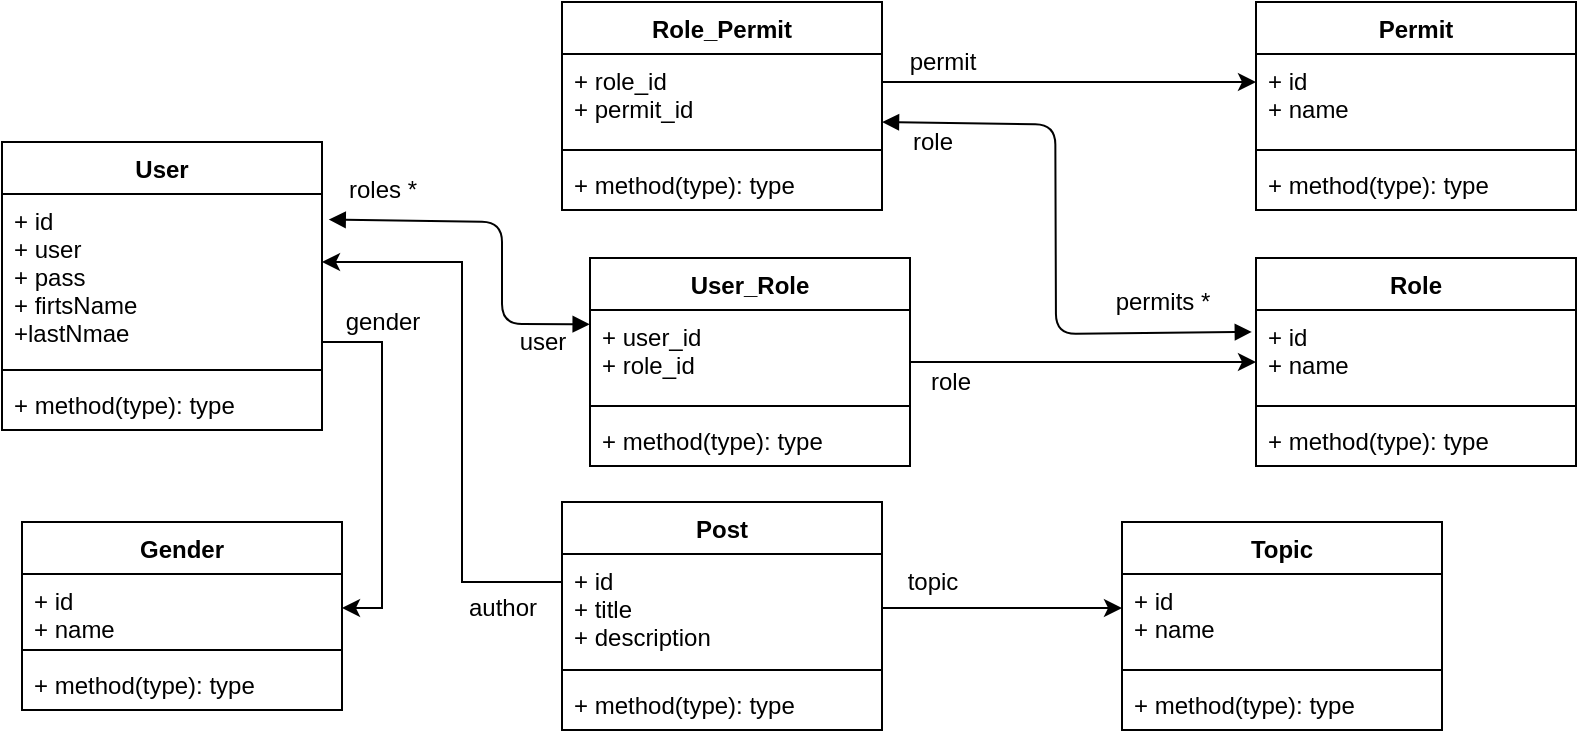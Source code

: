 <mxfile version="14.5.8" type="device"><diagram id="NLr9cFliZHsZEU5cjLhA" name="Page-1"><mxGraphModel dx="1108" dy="474" grid="1" gridSize="10" guides="1" tooltips="1" connect="1" arrows="1" fold="1" page="1" pageScale="1" pageWidth="827" pageHeight="1169" math="0" shadow="0"><root><mxCell id="0"/><mxCell id="1" parent="0"/><mxCell id="KfOzo81a2fpAFXniCLuT-42" style="edgeStyle=orthogonalEdgeStyle;rounded=0;orthogonalLoop=1;jettySize=auto;html=1;" edge="1" parent="1" source="KfOzo81a2fpAFXniCLuT-1" target="KfOzo81a2fpAFXniCLuT-13"><mxGeometry relative="1" as="geometry"><Array as="points"><mxPoint x="230" y="260"/><mxPoint x="230" y="393"/></Array></mxGeometry></mxCell><mxCell id="KfOzo81a2fpAFXniCLuT-1" value="User&#xA;" style="swimlane;fontStyle=1;align=center;verticalAlign=top;childLayout=stackLayout;horizontal=1;startSize=26;horizontalStack=0;resizeParent=1;resizeParentMax=0;resizeLast=0;collapsible=1;marginBottom=0;" vertex="1" parent="1"><mxGeometry x="40" y="160" width="160" height="144" as="geometry"/></mxCell><mxCell id="KfOzo81a2fpAFXniCLuT-2" value="+ id&#xA;+ user&#xA;+ pass&#xA;+ firtsName&#xA;+lastNmae&#xA;" style="text;strokeColor=none;fillColor=none;align=left;verticalAlign=top;spacingLeft=4;spacingRight=4;overflow=hidden;rotatable=0;points=[[0,0.5],[1,0.5]];portConstraint=eastwest;" vertex="1" parent="KfOzo81a2fpAFXniCLuT-1"><mxGeometry y="26" width="160" height="84" as="geometry"/></mxCell><mxCell id="KfOzo81a2fpAFXniCLuT-3" value="" style="line;strokeWidth=1;fillColor=none;align=left;verticalAlign=middle;spacingTop=-1;spacingLeft=3;spacingRight=3;rotatable=0;labelPosition=right;points=[];portConstraint=eastwest;" vertex="1" parent="KfOzo81a2fpAFXniCLuT-1"><mxGeometry y="110" width="160" height="8" as="geometry"/></mxCell><mxCell id="KfOzo81a2fpAFXniCLuT-4" value="+ method(type): type" style="text;strokeColor=none;fillColor=none;align=left;verticalAlign=top;spacingLeft=4;spacingRight=4;overflow=hidden;rotatable=0;points=[[0,0.5],[1,0.5]];portConstraint=eastwest;" vertex="1" parent="KfOzo81a2fpAFXniCLuT-1"><mxGeometry y="118" width="160" height="26" as="geometry"/></mxCell><mxCell id="KfOzo81a2fpAFXniCLuT-5" value="Role" style="swimlane;fontStyle=1;align=center;verticalAlign=top;childLayout=stackLayout;horizontal=1;startSize=26;horizontalStack=0;resizeParent=1;resizeParentMax=0;resizeLast=0;collapsible=1;marginBottom=0;" vertex="1" parent="1"><mxGeometry x="667" y="218" width="160" height="104" as="geometry"/></mxCell><mxCell id="KfOzo81a2fpAFXniCLuT-6" value="+ id&#xA;+ name&#xA;" style="text;strokeColor=none;fillColor=none;align=left;verticalAlign=top;spacingLeft=4;spacingRight=4;overflow=hidden;rotatable=0;points=[[0,0.5],[1,0.5]];portConstraint=eastwest;" vertex="1" parent="KfOzo81a2fpAFXniCLuT-5"><mxGeometry y="26" width="160" height="44" as="geometry"/></mxCell><mxCell id="KfOzo81a2fpAFXniCLuT-7" value="" style="line;strokeWidth=1;fillColor=none;align=left;verticalAlign=middle;spacingTop=-1;spacingLeft=3;spacingRight=3;rotatable=0;labelPosition=right;points=[];portConstraint=eastwest;" vertex="1" parent="KfOzo81a2fpAFXniCLuT-5"><mxGeometry y="70" width="160" height="8" as="geometry"/></mxCell><mxCell id="KfOzo81a2fpAFXniCLuT-8" value="+ method(type): type" style="text;strokeColor=none;fillColor=none;align=left;verticalAlign=top;spacingLeft=4;spacingRight=4;overflow=hidden;rotatable=0;points=[[0,0.5],[1,0.5]];portConstraint=eastwest;" vertex="1" parent="KfOzo81a2fpAFXniCLuT-5"><mxGeometry y="78" width="160" height="26" as="geometry"/></mxCell><mxCell id="KfOzo81a2fpAFXniCLuT-9" value="Permit&#xA;" style="swimlane;fontStyle=1;align=center;verticalAlign=top;childLayout=stackLayout;horizontal=1;startSize=26;horizontalStack=0;resizeParent=1;resizeParentMax=0;resizeLast=0;collapsible=1;marginBottom=0;" vertex="1" parent="1"><mxGeometry x="667" y="90" width="160" height="104" as="geometry"/></mxCell><mxCell id="KfOzo81a2fpAFXniCLuT-10" value="+ id&#xA;+ name&#xA;" style="text;strokeColor=none;fillColor=none;align=left;verticalAlign=top;spacingLeft=4;spacingRight=4;overflow=hidden;rotatable=0;points=[[0,0.5],[1,0.5]];portConstraint=eastwest;" vertex="1" parent="KfOzo81a2fpAFXniCLuT-9"><mxGeometry y="26" width="160" height="44" as="geometry"/></mxCell><mxCell id="KfOzo81a2fpAFXniCLuT-11" value="" style="line;strokeWidth=1;fillColor=none;align=left;verticalAlign=middle;spacingTop=-1;spacingLeft=3;spacingRight=3;rotatable=0;labelPosition=right;points=[];portConstraint=eastwest;" vertex="1" parent="KfOzo81a2fpAFXniCLuT-9"><mxGeometry y="70" width="160" height="8" as="geometry"/></mxCell><mxCell id="KfOzo81a2fpAFXniCLuT-12" value="+ method(type): type" style="text;strokeColor=none;fillColor=none;align=left;verticalAlign=top;spacingLeft=4;spacingRight=4;overflow=hidden;rotatable=0;points=[[0,0.5],[1,0.5]];portConstraint=eastwest;" vertex="1" parent="KfOzo81a2fpAFXniCLuT-9"><mxGeometry y="78" width="160" height="26" as="geometry"/></mxCell><mxCell id="KfOzo81a2fpAFXniCLuT-13" value="Gender" style="swimlane;fontStyle=1;align=center;verticalAlign=top;childLayout=stackLayout;horizontal=1;startSize=26;horizontalStack=0;resizeParent=1;resizeParentMax=0;resizeLast=0;collapsible=1;marginBottom=0;" vertex="1" parent="1"><mxGeometry x="50" y="350" width="160" height="94" as="geometry"/></mxCell><mxCell id="KfOzo81a2fpAFXniCLuT-14" value="+ id&#xA;+ name&#xA;" style="text;strokeColor=none;fillColor=none;align=left;verticalAlign=top;spacingLeft=4;spacingRight=4;overflow=hidden;rotatable=0;points=[[0,0.5],[1,0.5]];portConstraint=eastwest;" vertex="1" parent="KfOzo81a2fpAFXniCLuT-13"><mxGeometry y="26" width="160" height="34" as="geometry"/></mxCell><mxCell id="KfOzo81a2fpAFXniCLuT-15" value="" style="line;strokeWidth=1;fillColor=none;align=left;verticalAlign=middle;spacingTop=-1;spacingLeft=3;spacingRight=3;rotatable=0;labelPosition=right;points=[];portConstraint=eastwest;" vertex="1" parent="KfOzo81a2fpAFXniCLuT-13"><mxGeometry y="60" width="160" height="8" as="geometry"/></mxCell><mxCell id="KfOzo81a2fpAFXniCLuT-16" value="+ method(type): type" style="text;strokeColor=none;fillColor=none;align=left;verticalAlign=top;spacingLeft=4;spacingRight=4;overflow=hidden;rotatable=0;points=[[0,0.5],[1,0.5]];portConstraint=eastwest;" vertex="1" parent="KfOzo81a2fpAFXniCLuT-13"><mxGeometry y="68" width="160" height="26" as="geometry"/></mxCell><mxCell id="KfOzo81a2fpAFXniCLuT-43" style="edgeStyle=orthogonalEdgeStyle;rounded=0;orthogonalLoop=1;jettySize=auto;html=1;" edge="1" parent="1" source="KfOzo81a2fpAFXniCLuT-17" target="KfOzo81a2fpAFXniCLuT-1"><mxGeometry relative="1" as="geometry"><Array as="points"><mxPoint x="270" y="380"/><mxPoint x="270" y="220"/></Array></mxGeometry></mxCell><mxCell id="KfOzo81a2fpAFXniCLuT-44" style="edgeStyle=orthogonalEdgeStyle;rounded=0;orthogonalLoop=1;jettySize=auto;html=1;" edge="1" parent="1" source="KfOzo81a2fpAFXniCLuT-17" target="KfOzo81a2fpAFXniCLuT-21"><mxGeometry relative="1" as="geometry"><Array as="points"><mxPoint x="510" y="393"/><mxPoint x="510" y="393"/></Array></mxGeometry></mxCell><mxCell id="KfOzo81a2fpAFXniCLuT-17" value="Post" style="swimlane;fontStyle=1;align=center;verticalAlign=top;childLayout=stackLayout;horizontal=1;startSize=26;horizontalStack=0;resizeParent=1;resizeParentMax=0;resizeLast=0;collapsible=1;marginBottom=0;" vertex="1" parent="1"><mxGeometry x="320" y="340" width="160" height="114" as="geometry"/></mxCell><mxCell id="KfOzo81a2fpAFXniCLuT-18" value="+ id&#xA;+ title&#xA;+ description&#xA;" style="text;strokeColor=none;fillColor=none;align=left;verticalAlign=top;spacingLeft=4;spacingRight=4;overflow=hidden;rotatable=0;points=[[0,0.5],[1,0.5]];portConstraint=eastwest;" vertex="1" parent="KfOzo81a2fpAFXniCLuT-17"><mxGeometry y="26" width="160" height="54" as="geometry"/></mxCell><mxCell id="KfOzo81a2fpAFXniCLuT-19" value="" style="line;strokeWidth=1;fillColor=none;align=left;verticalAlign=middle;spacingTop=-1;spacingLeft=3;spacingRight=3;rotatable=0;labelPosition=right;points=[];portConstraint=eastwest;" vertex="1" parent="KfOzo81a2fpAFXniCLuT-17"><mxGeometry y="80" width="160" height="8" as="geometry"/></mxCell><mxCell id="KfOzo81a2fpAFXniCLuT-20" value="+ method(type): type" style="text;strokeColor=none;fillColor=none;align=left;verticalAlign=top;spacingLeft=4;spacingRight=4;overflow=hidden;rotatable=0;points=[[0,0.5],[1,0.5]];portConstraint=eastwest;" vertex="1" parent="KfOzo81a2fpAFXniCLuT-17"><mxGeometry y="88" width="160" height="26" as="geometry"/></mxCell><mxCell id="KfOzo81a2fpAFXniCLuT-21" value="Topic" style="swimlane;fontStyle=1;align=center;verticalAlign=top;childLayout=stackLayout;horizontal=1;startSize=26;horizontalStack=0;resizeParent=1;resizeParentMax=0;resizeLast=0;collapsible=1;marginBottom=0;" vertex="1" parent="1"><mxGeometry x="600" y="350" width="160" height="104" as="geometry"/></mxCell><mxCell id="KfOzo81a2fpAFXniCLuT-22" value="+ id&#xA;+ name&#xA;" style="text;strokeColor=none;fillColor=none;align=left;verticalAlign=top;spacingLeft=4;spacingRight=4;overflow=hidden;rotatable=0;points=[[0,0.5],[1,0.5]];portConstraint=eastwest;" vertex="1" parent="KfOzo81a2fpAFXniCLuT-21"><mxGeometry y="26" width="160" height="44" as="geometry"/></mxCell><mxCell id="KfOzo81a2fpAFXniCLuT-23" value="" style="line;strokeWidth=1;fillColor=none;align=left;verticalAlign=middle;spacingTop=-1;spacingLeft=3;spacingRight=3;rotatable=0;labelPosition=right;points=[];portConstraint=eastwest;" vertex="1" parent="KfOzo81a2fpAFXniCLuT-21"><mxGeometry y="70" width="160" height="8" as="geometry"/></mxCell><mxCell id="KfOzo81a2fpAFXniCLuT-24" value="+ method(type): type" style="text;strokeColor=none;fillColor=none;align=left;verticalAlign=top;spacingLeft=4;spacingRight=4;overflow=hidden;rotatable=0;points=[[0,0.5],[1,0.5]];portConstraint=eastwest;" vertex="1" parent="KfOzo81a2fpAFXniCLuT-21"><mxGeometry y="78" width="160" height="26" as="geometry"/></mxCell><mxCell id="KfOzo81a2fpAFXniCLuT-52" style="edgeStyle=orthogonalEdgeStyle;rounded=0;orthogonalLoop=1;jettySize=auto;html=1;" edge="1" parent="1" source="KfOzo81a2fpAFXniCLuT-25" target="KfOzo81a2fpAFXniCLuT-5"><mxGeometry relative="1" as="geometry"/></mxCell><mxCell id="KfOzo81a2fpAFXniCLuT-25" value="User_Role" style="swimlane;fontStyle=1;align=center;verticalAlign=top;childLayout=stackLayout;horizontal=1;startSize=26;horizontalStack=0;resizeParent=1;resizeParentMax=0;resizeLast=0;collapsible=1;marginBottom=0;" vertex="1" parent="1"><mxGeometry x="334" y="218" width="160" height="104" as="geometry"/></mxCell><mxCell id="KfOzo81a2fpAFXniCLuT-26" value="+ user_id&#xA;+ role_id&#xA;" style="text;strokeColor=none;fillColor=none;align=left;verticalAlign=top;spacingLeft=4;spacingRight=4;overflow=hidden;rotatable=0;points=[[0,0.5],[1,0.5]];portConstraint=eastwest;" vertex="1" parent="KfOzo81a2fpAFXniCLuT-25"><mxGeometry y="26" width="160" height="44" as="geometry"/></mxCell><mxCell id="KfOzo81a2fpAFXniCLuT-27" value="" style="line;strokeWidth=1;fillColor=none;align=left;verticalAlign=middle;spacingTop=-1;spacingLeft=3;spacingRight=3;rotatable=0;labelPosition=right;points=[];portConstraint=eastwest;" vertex="1" parent="KfOzo81a2fpAFXniCLuT-25"><mxGeometry y="70" width="160" height="8" as="geometry"/></mxCell><mxCell id="KfOzo81a2fpAFXniCLuT-28" value="+ method(type): type" style="text;strokeColor=none;fillColor=none;align=left;verticalAlign=top;spacingLeft=4;spacingRight=4;overflow=hidden;rotatable=0;points=[[0,0.5],[1,0.5]];portConstraint=eastwest;" vertex="1" parent="KfOzo81a2fpAFXniCLuT-25"><mxGeometry y="78" width="160" height="26" as="geometry"/></mxCell><mxCell id="KfOzo81a2fpAFXniCLuT-37" style="edgeStyle=orthogonalEdgeStyle;rounded=0;orthogonalLoop=1;jettySize=auto;html=1;" edge="1" parent="1" source="KfOzo81a2fpAFXniCLuT-29" target="KfOzo81a2fpAFXniCLuT-9"><mxGeometry relative="1" as="geometry"><Array as="points"><mxPoint x="540" y="130"/><mxPoint x="540" y="130"/></Array></mxGeometry></mxCell><mxCell id="KfOzo81a2fpAFXniCLuT-29" value="Role_Permit" style="swimlane;fontStyle=1;align=center;verticalAlign=top;childLayout=stackLayout;horizontal=1;startSize=26;horizontalStack=0;resizeParent=1;resizeParentMax=0;resizeLast=0;collapsible=1;marginBottom=0;" vertex="1" parent="1"><mxGeometry x="320" y="90" width="160" height="104" as="geometry"/></mxCell><mxCell id="KfOzo81a2fpAFXniCLuT-30" value="+ role_id&#xA;+ permit_id&#xA;" style="text;strokeColor=none;fillColor=none;align=left;verticalAlign=top;spacingLeft=4;spacingRight=4;overflow=hidden;rotatable=0;points=[[0,0.5],[1,0.5]];portConstraint=eastwest;" vertex="1" parent="KfOzo81a2fpAFXniCLuT-29"><mxGeometry y="26" width="160" height="44" as="geometry"/></mxCell><mxCell id="KfOzo81a2fpAFXniCLuT-31" value="" style="line;strokeWidth=1;fillColor=none;align=left;verticalAlign=middle;spacingTop=-1;spacingLeft=3;spacingRight=3;rotatable=0;labelPosition=right;points=[];portConstraint=eastwest;" vertex="1" parent="KfOzo81a2fpAFXniCLuT-29"><mxGeometry y="70" width="160" height="8" as="geometry"/></mxCell><mxCell id="KfOzo81a2fpAFXniCLuT-32" value="+ method(type): type" style="text;strokeColor=none;fillColor=none;align=left;verticalAlign=top;spacingLeft=4;spacingRight=4;overflow=hidden;rotatable=0;points=[[0,0.5],[1,0.5]];portConstraint=eastwest;" vertex="1" parent="KfOzo81a2fpAFXniCLuT-29"><mxGeometry y="78" width="160" height="26" as="geometry"/></mxCell><mxCell id="KfOzo81a2fpAFXniCLuT-35" value="roles *" style="text;html=1;align=center;verticalAlign=middle;resizable=0;points=[];autosize=1;strokeColor=none;" vertex="1" parent="1"><mxGeometry x="200" y="174" width="60" height="20" as="geometry"/></mxCell><mxCell id="KfOzo81a2fpAFXniCLuT-39" value="&lt;div&gt;permits *&lt;br&gt;&lt;/div&gt;" style="text;html=1;align=center;verticalAlign=middle;resizable=0;points=[];autosize=1;strokeColor=none;" vertex="1" parent="1"><mxGeometry x="585" y="230" width="70" height="20" as="geometry"/></mxCell><mxCell id="KfOzo81a2fpAFXniCLuT-45" value="topic" style="text;html=1;align=center;verticalAlign=middle;resizable=0;points=[];autosize=1;strokeColor=none;" vertex="1" parent="1"><mxGeometry x="480" y="370" width="50" height="20" as="geometry"/></mxCell><mxCell id="KfOzo81a2fpAFXniCLuT-46" value="author" style="text;html=1;align=center;verticalAlign=middle;resizable=0;points=[];autosize=1;strokeColor=none;" vertex="1" parent="1"><mxGeometry x="260" y="383" width="60" height="20" as="geometry"/></mxCell><mxCell id="KfOzo81a2fpAFXniCLuT-47" value="gender" style="text;html=1;align=center;verticalAlign=middle;resizable=0;points=[];autosize=1;strokeColor=none;" vertex="1" parent="1"><mxGeometry x="200" y="240" width="60" height="20" as="geometry"/></mxCell><mxCell id="KfOzo81a2fpAFXniCLuT-51" value="role" style="text;html=1;align=center;verticalAlign=middle;resizable=0;points=[];autosize=1;strokeColor=none;" vertex="1" parent="1"><mxGeometry x="494" y="270" width="40" height="20" as="geometry"/></mxCell><mxCell id="KfOzo81a2fpAFXniCLuT-53" value="user" style="text;html=1;align=center;verticalAlign=middle;resizable=0;points=[];autosize=1;strokeColor=none;" vertex="1" parent="1"><mxGeometry x="290" y="250" width="40" height="20" as="geometry"/></mxCell><mxCell id="KfOzo81a2fpAFXniCLuT-54" value="" style="endArrow=block;startArrow=block;endFill=1;startFill=1;html=1;exitX=1.021;exitY=0.152;exitDx=0;exitDy=0;exitPerimeter=0;entryX=-0.001;entryY=0.162;entryDx=0;entryDy=0;entryPerimeter=0;" edge="1" parent="1" source="KfOzo81a2fpAFXniCLuT-2" target="KfOzo81a2fpAFXniCLuT-26"><mxGeometry width="160" relative="1" as="geometry"><mxPoint x="330" y="280" as="sourcePoint"/><mxPoint x="490" y="280" as="targetPoint"/><Array as="points"><mxPoint x="290" y="200"/><mxPoint x="290" y="251"/></Array></mxGeometry></mxCell><mxCell id="KfOzo81a2fpAFXniCLuT-56" value="permit" style="text;html=1;align=center;verticalAlign=middle;resizable=0;points=[];autosize=1;strokeColor=none;" vertex="1" parent="1"><mxGeometry x="480" y="110" width="60" height="20" as="geometry"/></mxCell><mxCell id="KfOzo81a2fpAFXniCLuT-57" value="" style="endArrow=block;startArrow=block;endFill=1;startFill=1;html=1;exitX=1.021;exitY=0.152;exitDx=0;exitDy=0;exitPerimeter=0;entryX=-0.013;entryY=0.249;entryDx=0;entryDy=0;entryPerimeter=0;" edge="1" parent="1" target="KfOzo81a2fpAFXniCLuT-6"><mxGeometry width="160" relative="1" as="geometry"><mxPoint x="480" y="149.998" as="sourcePoint"/><mxPoint x="610.48" y="202.358" as="targetPoint"/><Array as="points"><mxPoint x="566.64" y="151.23"/><mxPoint x="567" y="256"/></Array></mxGeometry></mxCell><mxCell id="KfOzo81a2fpAFXniCLuT-59" value="role" style="text;html=1;align=center;verticalAlign=middle;resizable=0;points=[];autosize=1;strokeColor=none;" vertex="1" parent="1"><mxGeometry x="485" y="150" width="40" height="20" as="geometry"/></mxCell></root></mxGraphModel></diagram></mxfile>